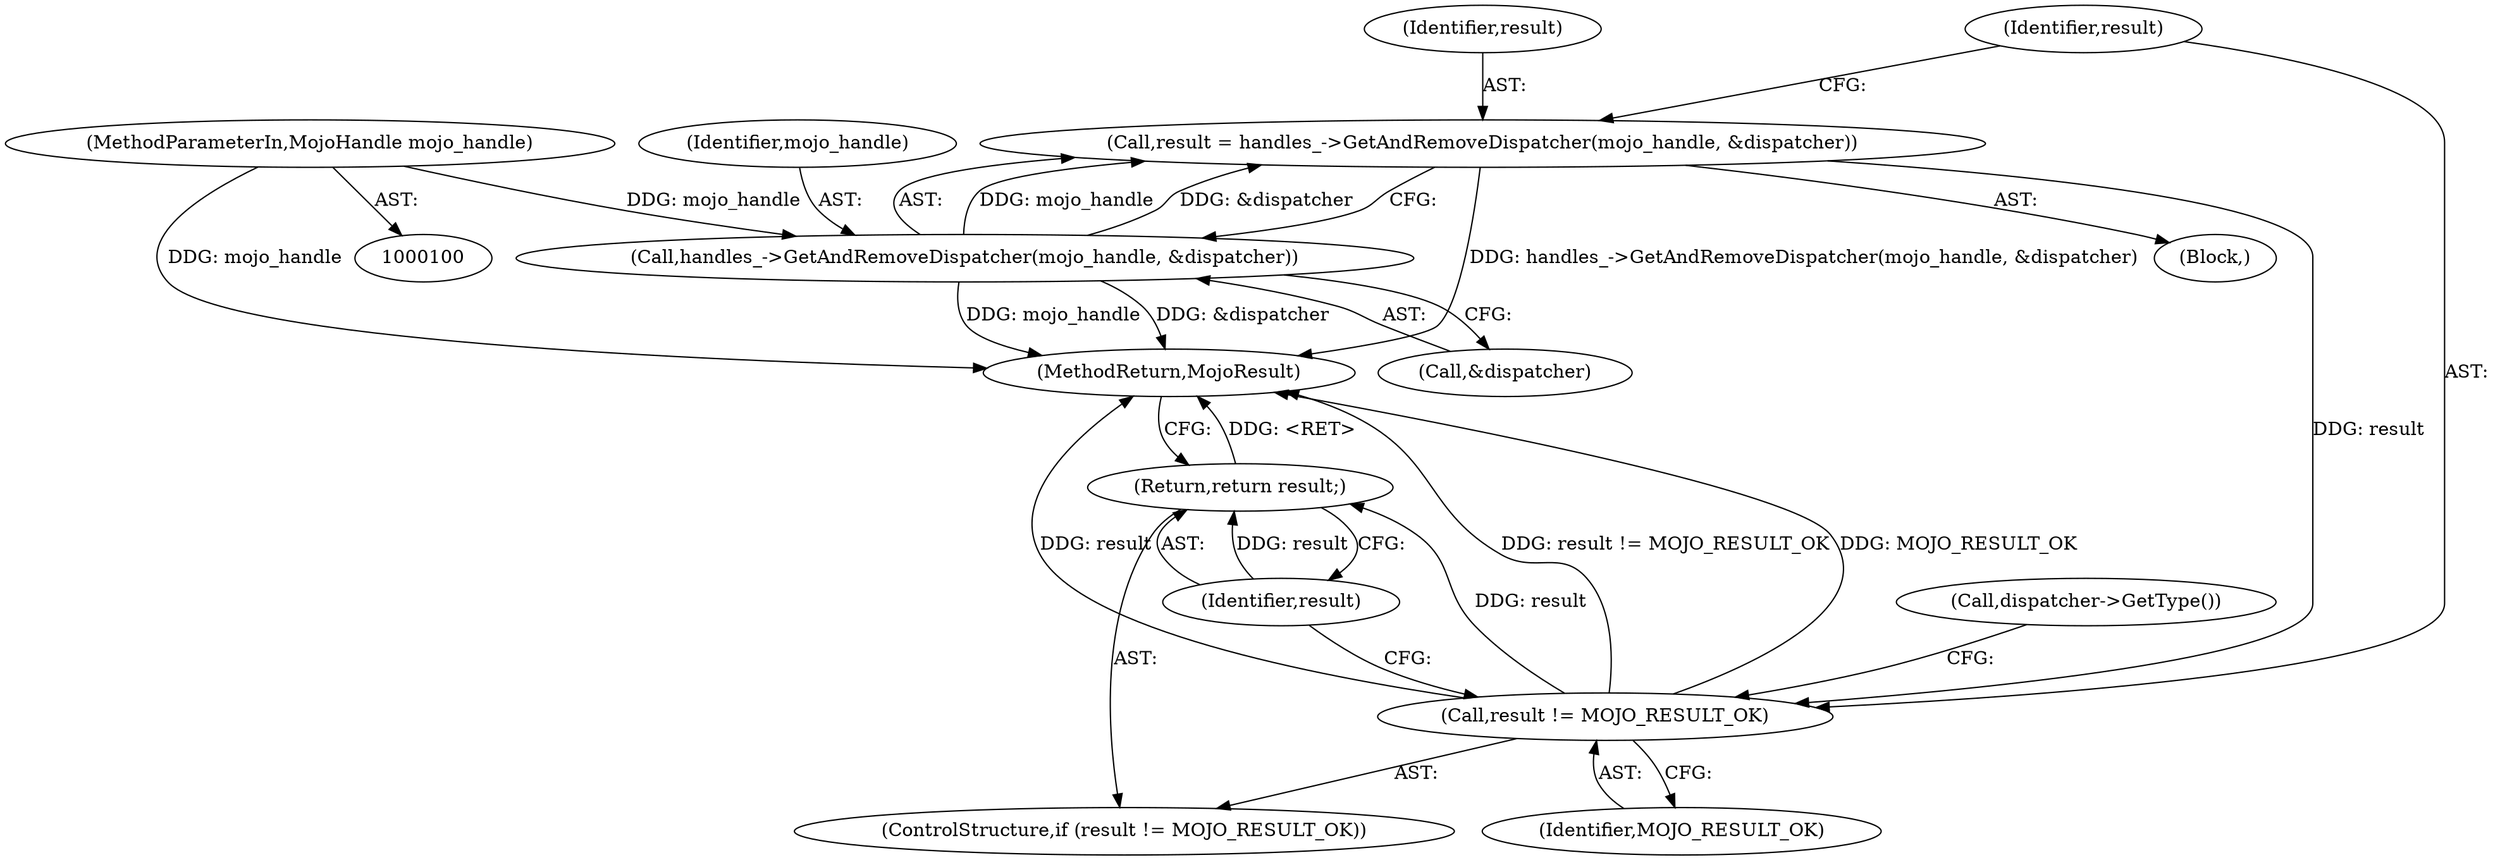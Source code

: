 digraph "0_Chrome_673ce95d481ea9368c4d4d43ac756ba1d6d9e608_31@API" {
"1000114" [label="(Call,result = handles_->GetAndRemoveDispatcher(mojo_handle, &dispatcher))"];
"1000116" [label="(Call,handles_->GetAndRemoveDispatcher(mojo_handle, &dispatcher))"];
"1000101" [label="(MethodParameterIn,MojoHandle mojo_handle)"];
"1000121" [label="(Call,result != MOJO_RESULT_OK)"];
"1000124" [label="(Return,return result;)"];
"1000118" [label="(Call,&dispatcher)"];
"1000121" [label="(Call,result != MOJO_RESULT_OK)"];
"1000114" [label="(Call,result = handles_->GetAndRemoveDispatcher(mojo_handle, &dispatcher))"];
"1000123" [label="(Identifier,MOJO_RESULT_OK)"];
"1000122" [label="(Identifier,result)"];
"1000112" [label="(Block,)"];
"1000115" [label="(Identifier,result)"];
"1000125" [label="(Identifier,result)"];
"1000187" [label="(MethodReturn,MojoResult)"];
"1000124" [label="(Return,return result;)"];
"1000128" [label="(Call,dispatcher->GetType())"];
"1000116" [label="(Call,handles_->GetAndRemoveDispatcher(mojo_handle, &dispatcher))"];
"1000120" [label="(ControlStructure,if (result != MOJO_RESULT_OK))"];
"1000117" [label="(Identifier,mojo_handle)"];
"1000101" [label="(MethodParameterIn,MojoHandle mojo_handle)"];
"1000114" -> "1000112"  [label="AST: "];
"1000114" -> "1000116"  [label="CFG: "];
"1000115" -> "1000114"  [label="AST: "];
"1000116" -> "1000114"  [label="AST: "];
"1000122" -> "1000114"  [label="CFG: "];
"1000114" -> "1000187"  [label="DDG: handles_->GetAndRemoveDispatcher(mojo_handle, &dispatcher)"];
"1000116" -> "1000114"  [label="DDG: mojo_handle"];
"1000116" -> "1000114"  [label="DDG: &dispatcher"];
"1000114" -> "1000121"  [label="DDG: result"];
"1000116" -> "1000118"  [label="CFG: "];
"1000117" -> "1000116"  [label="AST: "];
"1000118" -> "1000116"  [label="AST: "];
"1000116" -> "1000187"  [label="DDG: mojo_handle"];
"1000116" -> "1000187"  [label="DDG: &dispatcher"];
"1000101" -> "1000116"  [label="DDG: mojo_handle"];
"1000101" -> "1000100"  [label="AST: "];
"1000101" -> "1000187"  [label="DDG: mojo_handle"];
"1000121" -> "1000120"  [label="AST: "];
"1000121" -> "1000123"  [label="CFG: "];
"1000122" -> "1000121"  [label="AST: "];
"1000123" -> "1000121"  [label="AST: "];
"1000125" -> "1000121"  [label="CFG: "];
"1000128" -> "1000121"  [label="CFG: "];
"1000121" -> "1000187"  [label="DDG: result != MOJO_RESULT_OK"];
"1000121" -> "1000187"  [label="DDG: MOJO_RESULT_OK"];
"1000121" -> "1000187"  [label="DDG: result"];
"1000121" -> "1000124"  [label="DDG: result"];
"1000124" -> "1000120"  [label="AST: "];
"1000124" -> "1000125"  [label="CFG: "];
"1000125" -> "1000124"  [label="AST: "];
"1000187" -> "1000124"  [label="CFG: "];
"1000124" -> "1000187"  [label="DDG: <RET>"];
"1000125" -> "1000124"  [label="DDG: result"];
}
